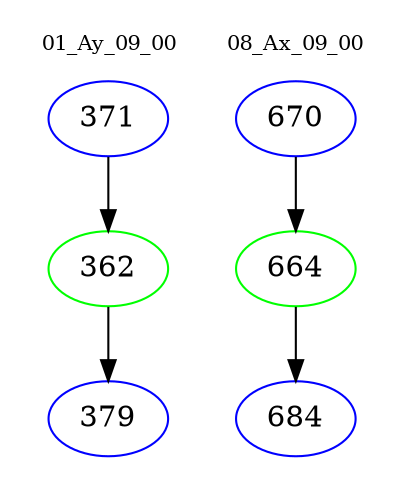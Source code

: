 digraph{
subgraph cluster_0 {
color = white
label = "01_Ay_09_00";
fontsize=10;
T0_371 [label="371", color="blue"]
T0_371 -> T0_362 [color="black"]
T0_362 [label="362", color="green"]
T0_362 -> T0_379 [color="black"]
T0_379 [label="379", color="blue"]
}
subgraph cluster_1 {
color = white
label = "08_Ax_09_00";
fontsize=10;
T1_670 [label="670", color="blue"]
T1_670 -> T1_664 [color="black"]
T1_664 [label="664", color="green"]
T1_664 -> T1_684 [color="black"]
T1_684 [label="684", color="blue"]
}
}
